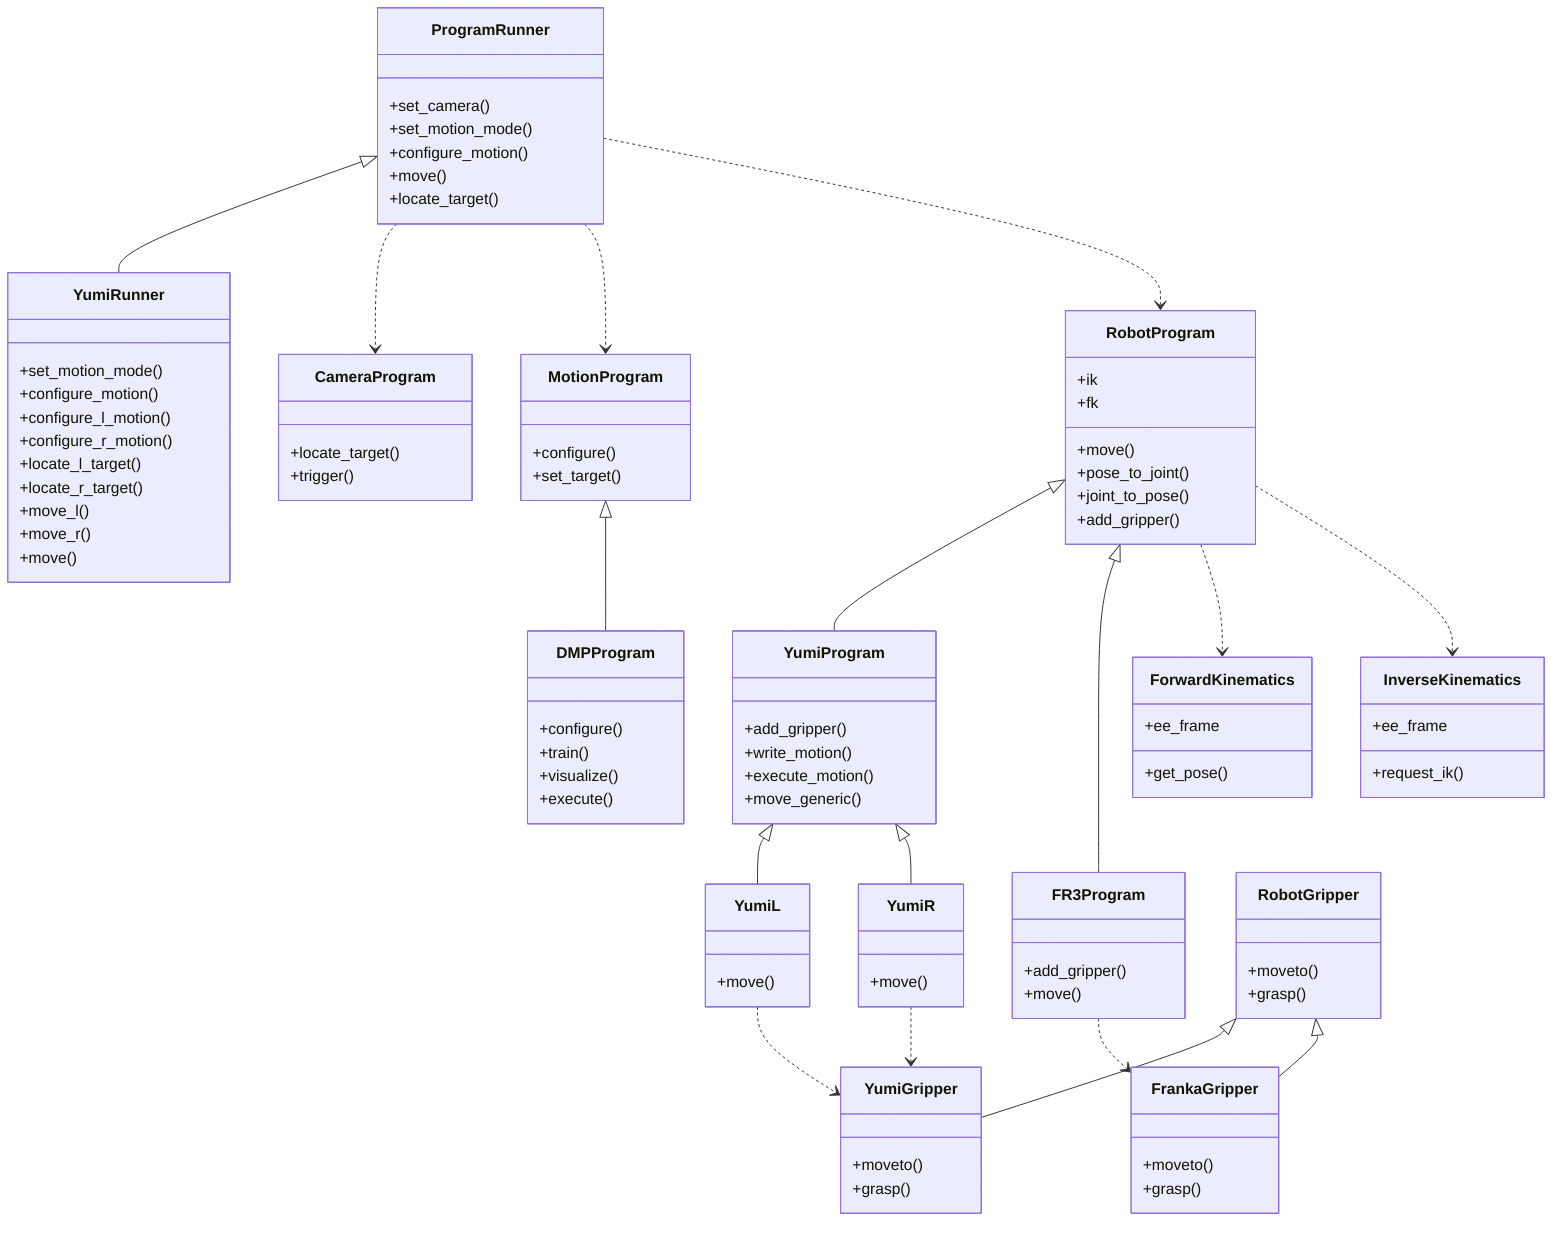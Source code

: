 classDiagram
    class  CameraProgram {
        +locate_target()
        +trigger()
    }

    class MotionProgram {
        +configure()
        +set_target()
    }

    class RobotProgram {
        +ik
        +fk
        +move()
        +pose_to_joint()
        +joint_to_pose()
        +add_gripper()
    }

    class DMPProgram {
        +configure()
        +train()
        +visualize()
        +execute()
    }

    %% ABB Program
    class YumiProgram {
        +add_gripper()
        +write_motion()
        +execute_motion()
        +move_generic()
    }

    class YumiL {
        +move()
    }

    class YumiR {
        +move()
    }

    class YumiGripper {
        +moveto()
        +grasp()
    }

    %% Franka Program
    class FR3Program {
        +add_gripper()
        +move()
    }

    class FrankaGripper {
        +moveto()
        +grasp()
    }

    %% Util
    class ForwardKinematics {
        +ee_frame
        +get_pose()
    }

    class InverseKinematics {
        +ee_frame
        +request_ik()
    }
    %% 
    class ProgramRunner {
        +set_camera()
        +set_motion_mode()
        +configure_motion()
        +move()
        +locate_target()
    }

    class YumiRunner {
        +set_motion_mode()
        +configure_motion()
        +configure_l_motion()
        +configure_r_motion()
        +locate_l_target()
        +locate_r_target()
        +move_l()
        +move_r()
        +move()
    }

    class RobotGripper {
        +moveto()
        +grasp()
    }

    ProgramRunner <|-- YumiRunner

    ProgramRunner ..> CameraProgram
    ProgramRunner ..> MotionProgram
    ProgramRunner ..> RobotProgram

    MotionProgram <|-- DMPProgram
    RobotProgram <|-- YumiProgram
    RobotProgram <|-- FR3Program
    YumiProgram <|-- YumiL 
    YumiProgram <|-- YumiR
    RobotGripper <|-- YumiGripper
    RobotGripper <|-- FrankaGripper
    RobotProgram ..> ForwardKinematics
    RobotProgram ..> InverseKinematics
    YumiL ..> YumiGripper
    YumiR ..> YumiGripper
    %% YumiProgram ..> YumiGripper
    FR3Program ..> FrankaGripper